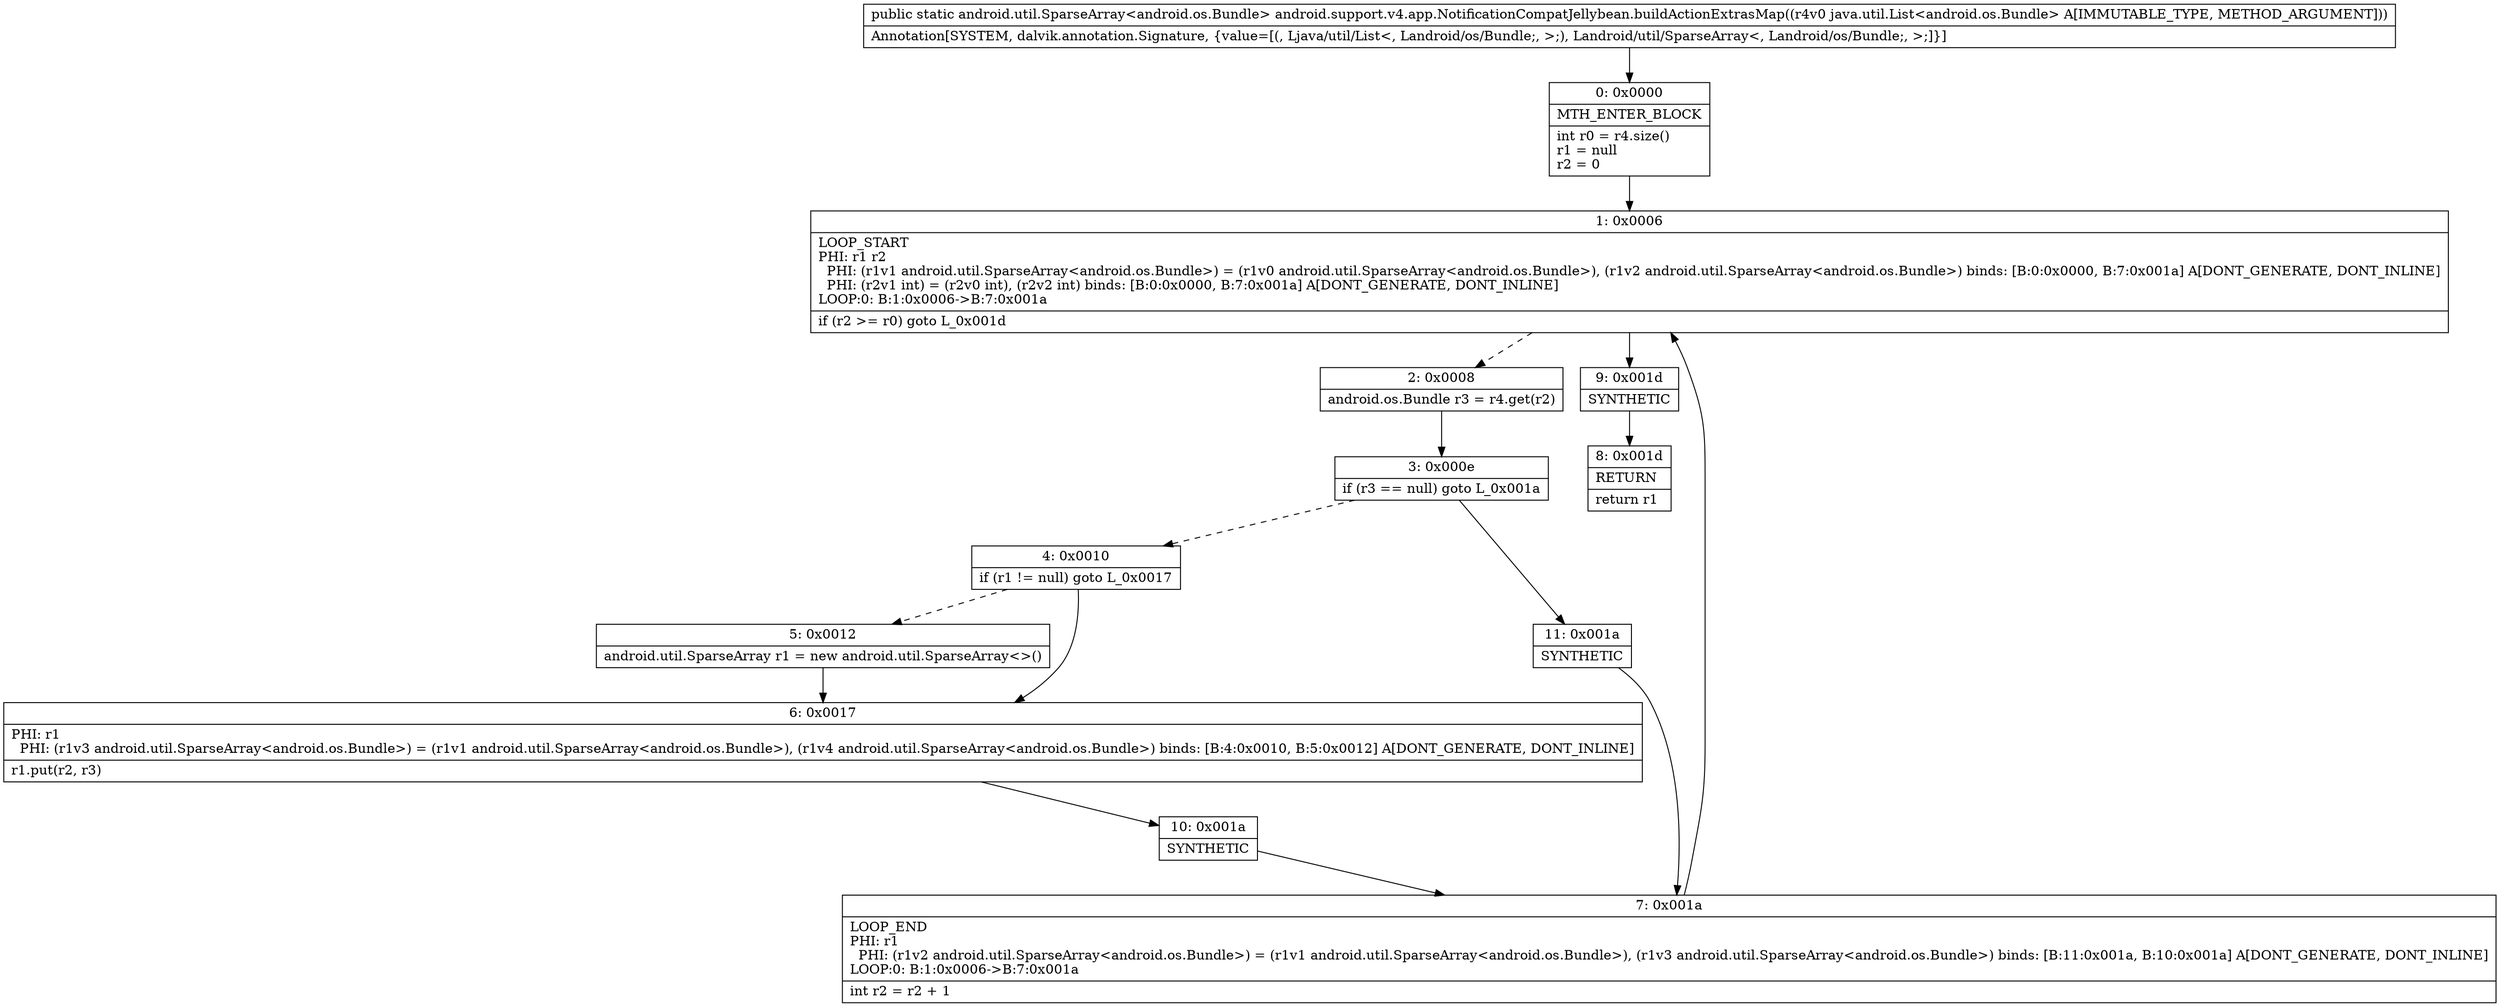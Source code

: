 digraph "CFG forandroid.support.v4.app.NotificationCompatJellybean.buildActionExtrasMap(Ljava\/util\/List;)Landroid\/util\/SparseArray;" {
Node_0 [shape=record,label="{0\:\ 0x0000|MTH_ENTER_BLOCK\l|int r0 = r4.size()\lr1 = null\lr2 = 0\l}"];
Node_1 [shape=record,label="{1\:\ 0x0006|LOOP_START\lPHI: r1 r2 \l  PHI: (r1v1 android.util.SparseArray\<android.os.Bundle\>) = (r1v0 android.util.SparseArray\<android.os.Bundle\>), (r1v2 android.util.SparseArray\<android.os.Bundle\>) binds: [B:0:0x0000, B:7:0x001a] A[DONT_GENERATE, DONT_INLINE]\l  PHI: (r2v1 int) = (r2v0 int), (r2v2 int) binds: [B:0:0x0000, B:7:0x001a] A[DONT_GENERATE, DONT_INLINE]\lLOOP:0: B:1:0x0006\-\>B:7:0x001a\l|if (r2 \>= r0) goto L_0x001d\l}"];
Node_2 [shape=record,label="{2\:\ 0x0008|android.os.Bundle r3 = r4.get(r2)\l}"];
Node_3 [shape=record,label="{3\:\ 0x000e|if (r3 == null) goto L_0x001a\l}"];
Node_4 [shape=record,label="{4\:\ 0x0010|if (r1 != null) goto L_0x0017\l}"];
Node_5 [shape=record,label="{5\:\ 0x0012|android.util.SparseArray r1 = new android.util.SparseArray\<\>()\l}"];
Node_6 [shape=record,label="{6\:\ 0x0017|PHI: r1 \l  PHI: (r1v3 android.util.SparseArray\<android.os.Bundle\>) = (r1v1 android.util.SparseArray\<android.os.Bundle\>), (r1v4 android.util.SparseArray\<android.os.Bundle\>) binds: [B:4:0x0010, B:5:0x0012] A[DONT_GENERATE, DONT_INLINE]\l|r1.put(r2, r3)\l}"];
Node_7 [shape=record,label="{7\:\ 0x001a|LOOP_END\lPHI: r1 \l  PHI: (r1v2 android.util.SparseArray\<android.os.Bundle\>) = (r1v1 android.util.SparseArray\<android.os.Bundle\>), (r1v3 android.util.SparseArray\<android.os.Bundle\>) binds: [B:11:0x001a, B:10:0x001a] A[DONT_GENERATE, DONT_INLINE]\lLOOP:0: B:1:0x0006\-\>B:7:0x001a\l|int r2 = r2 + 1\l}"];
Node_8 [shape=record,label="{8\:\ 0x001d|RETURN\l|return r1\l}"];
Node_9 [shape=record,label="{9\:\ 0x001d|SYNTHETIC\l}"];
Node_10 [shape=record,label="{10\:\ 0x001a|SYNTHETIC\l}"];
Node_11 [shape=record,label="{11\:\ 0x001a|SYNTHETIC\l}"];
MethodNode[shape=record,label="{public static android.util.SparseArray\<android.os.Bundle\> android.support.v4.app.NotificationCompatJellybean.buildActionExtrasMap((r4v0 java.util.List\<android.os.Bundle\> A[IMMUTABLE_TYPE, METHOD_ARGUMENT]))  | Annotation[SYSTEM, dalvik.annotation.Signature, \{value=[(, Ljava\/util\/List\<, Landroid\/os\/Bundle;, \>;), Landroid\/util\/SparseArray\<, Landroid\/os\/Bundle;, \>;]\}]\l}"];
MethodNode -> Node_0;
Node_0 -> Node_1;
Node_1 -> Node_2[style=dashed];
Node_1 -> Node_9;
Node_2 -> Node_3;
Node_3 -> Node_4[style=dashed];
Node_3 -> Node_11;
Node_4 -> Node_5[style=dashed];
Node_4 -> Node_6;
Node_5 -> Node_6;
Node_6 -> Node_10;
Node_7 -> Node_1;
Node_9 -> Node_8;
Node_10 -> Node_7;
Node_11 -> Node_7;
}

